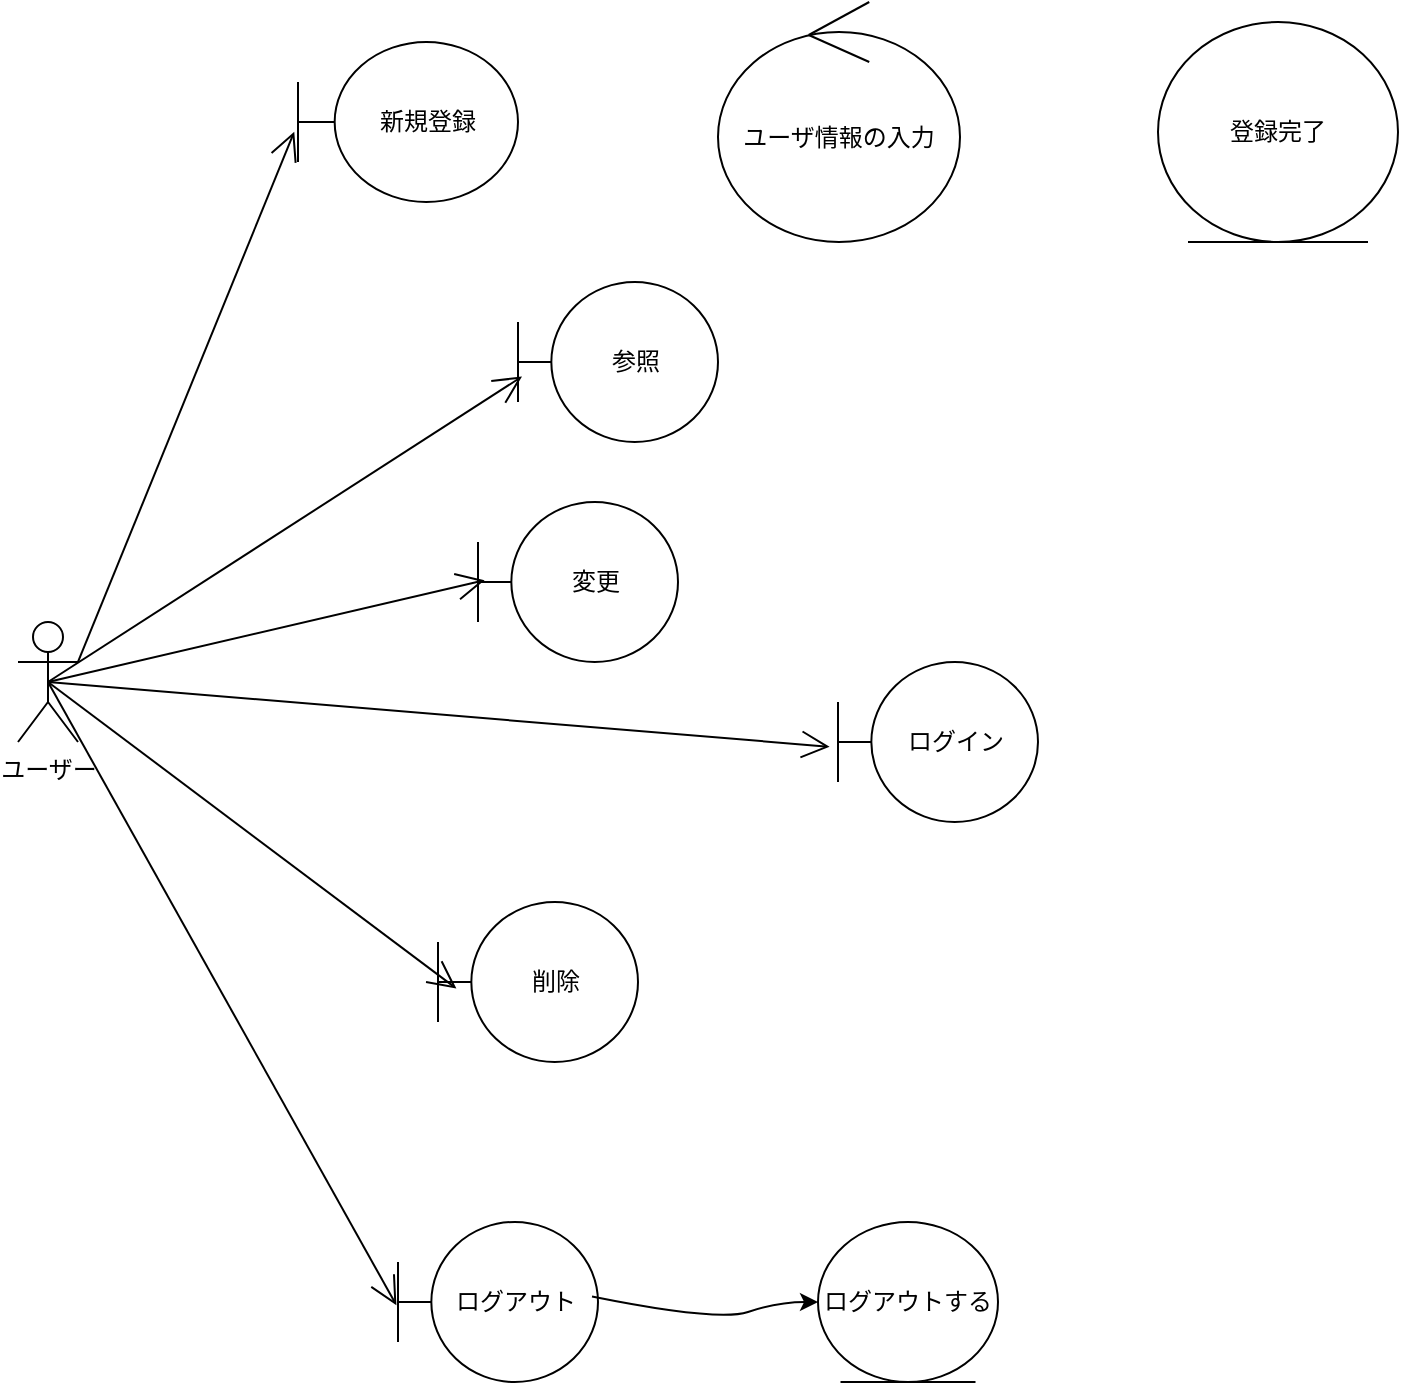 <mxfile version="26.1.1">
  <diagram id="6ut64yFbD8Lq4hzKwgBt" name="ページ1">
    <mxGraphModel dx="1293" dy="699" grid="1" gridSize="10" guides="1" tooltips="1" connect="1" arrows="1" fold="1" page="1" pageScale="1" pageWidth="827" pageHeight="1169" math="0" shadow="0">
      <root>
        <mxCell id="0" />
        <mxCell id="1" parent="0" />
        <mxCell id="8WFfe0K-qe_epKbG1VeS-6" value="ユーザー" style="shape=umlActor;verticalLabelPosition=bottom;verticalAlign=top;html=1;outlineConnect=0;" vertex="1" parent="1">
          <mxGeometry x="10" y="330" width="30" height="60" as="geometry" />
        </mxCell>
        <mxCell id="8WFfe0K-qe_epKbG1VeS-7" value="変更" style="shape=umlBoundary;whiteSpace=wrap;html=1;" vertex="1" parent="1">
          <mxGeometry x="240" y="270" width="100" height="80" as="geometry" />
        </mxCell>
        <mxCell id="8WFfe0K-qe_epKbG1VeS-8" value="参照" style="shape=umlBoundary;whiteSpace=wrap;html=1;" vertex="1" parent="1">
          <mxGeometry x="260" y="160" width="100" height="80" as="geometry" />
        </mxCell>
        <mxCell id="8WFfe0K-qe_epKbG1VeS-9" value="新規登録" style="shape=umlBoundary;whiteSpace=wrap;html=1;" vertex="1" parent="1">
          <mxGeometry x="150" y="40" width="110" height="80" as="geometry" />
        </mxCell>
        <mxCell id="8WFfe0K-qe_epKbG1VeS-10" value="削除" style="shape=umlBoundary;whiteSpace=wrap;html=1;" vertex="1" parent="1">
          <mxGeometry x="220" y="470" width="100" height="80" as="geometry" />
        </mxCell>
        <mxCell id="8WFfe0K-qe_epKbG1VeS-11" value="ログイン" style="shape=umlBoundary;whiteSpace=wrap;html=1;" vertex="1" parent="1">
          <mxGeometry x="420" y="350" width="100" height="80" as="geometry" />
        </mxCell>
        <mxCell id="8WFfe0K-qe_epKbG1VeS-12" value="ログアウト" style="shape=umlBoundary;whiteSpace=wrap;html=1;" vertex="1" parent="1">
          <mxGeometry x="200" y="630" width="100" height="80" as="geometry" />
        </mxCell>
        <mxCell id="8WFfe0K-qe_epKbG1VeS-13" value="" style="endArrow=open;endFill=1;endSize=12;html=1;rounded=0;entryX=-0.017;entryY=0.561;entryDx=0;entryDy=0;entryPerimeter=0;exitX=1;exitY=0.333;exitDx=0;exitDy=0;exitPerimeter=0;" edge="1" parent="1" source="8WFfe0K-qe_epKbG1VeS-6" target="8WFfe0K-qe_epKbG1VeS-9">
          <mxGeometry width="160" relative="1" as="geometry">
            <mxPoint x="80" y="330" as="sourcePoint" />
            <mxPoint x="240" y="330" as="targetPoint" />
          </mxGeometry>
        </mxCell>
        <mxCell id="8WFfe0K-qe_epKbG1VeS-14" value="" style="endArrow=open;endFill=1;endSize=12;html=1;rounded=0;exitX=0.5;exitY=0.5;exitDx=0;exitDy=0;exitPerimeter=0;entryX=0.02;entryY=0.591;entryDx=0;entryDy=0;entryPerimeter=0;" edge="1" parent="1" source="8WFfe0K-qe_epKbG1VeS-6" target="8WFfe0K-qe_epKbG1VeS-8">
          <mxGeometry width="160" relative="1" as="geometry">
            <mxPoint x="80" y="330" as="sourcePoint" />
            <mxPoint x="190" y="232" as="targetPoint" />
          </mxGeometry>
        </mxCell>
        <mxCell id="8WFfe0K-qe_epKbG1VeS-15" value="" style="endArrow=open;endFill=1;endSize=12;html=1;rounded=0;entryX=0.033;entryY=0.489;entryDx=0;entryDy=0;entryPerimeter=0;exitX=0.5;exitY=0.5;exitDx=0;exitDy=0;exitPerimeter=0;" edge="1" parent="1" source="8WFfe0K-qe_epKbG1VeS-6" target="8WFfe0K-qe_epKbG1VeS-7">
          <mxGeometry width="160" relative="1" as="geometry">
            <mxPoint x="90" y="330" as="sourcePoint" />
            <mxPoint x="610" y="249.38" as="targetPoint" />
          </mxGeometry>
        </mxCell>
        <mxCell id="8WFfe0K-qe_epKbG1VeS-16" value="" style="endArrow=open;endFill=1;endSize=12;html=1;rounded=0;exitX=0.5;exitY=0.5;exitDx=0;exitDy=0;exitPerimeter=0;entryX=0.092;entryY=0.541;entryDx=0;entryDy=0;entryPerimeter=0;" edge="1" parent="1" source="8WFfe0K-qe_epKbG1VeS-6" target="8WFfe0K-qe_epKbG1VeS-10">
          <mxGeometry width="160" relative="1" as="geometry">
            <mxPoint x="460" y="259.38" as="sourcePoint" />
            <mxPoint x="620" y="259.38" as="targetPoint" />
          </mxGeometry>
        </mxCell>
        <mxCell id="8WFfe0K-qe_epKbG1VeS-17" value="" style="endArrow=open;endFill=1;endSize=12;html=1;rounded=0;exitX=0.5;exitY=0.5;exitDx=0;exitDy=0;exitPerimeter=0;entryX=-0.042;entryY=0.53;entryDx=0;entryDy=0;entryPerimeter=0;" edge="1" parent="1" source="8WFfe0K-qe_epKbG1VeS-6" target="8WFfe0K-qe_epKbG1VeS-11">
          <mxGeometry width="160" relative="1" as="geometry">
            <mxPoint x="470" y="269.38" as="sourcePoint" />
            <mxPoint x="630" y="269.38" as="targetPoint" />
          </mxGeometry>
        </mxCell>
        <mxCell id="8WFfe0K-qe_epKbG1VeS-18" value="" style="endArrow=open;endFill=1;endSize=12;html=1;rounded=0;exitX=0.5;exitY=0.5;exitDx=0;exitDy=0;exitPerimeter=0;entryX=-0.008;entryY=0.52;entryDx=0;entryDy=0;entryPerimeter=0;" edge="1" parent="1" source="8WFfe0K-qe_epKbG1VeS-6" target="8WFfe0K-qe_epKbG1VeS-12">
          <mxGeometry width="160" relative="1" as="geometry">
            <mxPoint x="480" y="279.38" as="sourcePoint" />
            <mxPoint x="640" y="279.38" as="targetPoint" />
          </mxGeometry>
        </mxCell>
        <mxCell id="8WFfe0K-qe_epKbG1VeS-21" value="ログアウトする" style="ellipse;shape=umlEntity;whiteSpace=wrap;html=1;" vertex="1" parent="1">
          <mxGeometry x="410" y="630" width="90" height="80" as="geometry" />
        </mxCell>
        <mxCell id="8WFfe0K-qe_epKbG1VeS-22" value="" style="curved=1;endArrow=classic;html=1;rounded=0;exitX=0.97;exitY=0.466;exitDx=0;exitDy=0;exitPerimeter=0;" edge="1" parent="1" source="8WFfe0K-qe_epKbG1VeS-12" target="8WFfe0K-qe_epKbG1VeS-21">
          <mxGeometry width="50" height="50" relative="1" as="geometry">
            <mxPoint x="390" y="720" as="sourcePoint" />
            <mxPoint x="440" y="670" as="targetPoint" />
            <Array as="points">
              <mxPoint x="360" y="680" />
              <mxPoint x="390" y="670" />
            </Array>
          </mxGeometry>
        </mxCell>
        <mxCell id="8WFfe0K-qe_epKbG1VeS-23" value="ユーザ情報の入力" style="ellipse;shape=umlControl;whiteSpace=wrap;html=1;" vertex="1" parent="1">
          <mxGeometry x="360" y="20" width="121" height="120" as="geometry" />
        </mxCell>
        <mxCell id="8WFfe0K-qe_epKbG1VeS-24" value="登録完了" style="ellipse;shape=umlEntity;whiteSpace=wrap;html=1;" vertex="1" parent="1">
          <mxGeometry x="580" y="30" width="120" height="110" as="geometry" />
        </mxCell>
      </root>
    </mxGraphModel>
  </diagram>
</mxfile>
